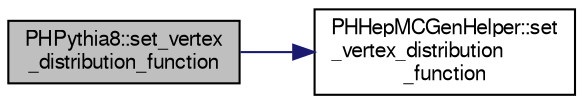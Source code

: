 digraph "PHPythia8::set_vertex_distribution_function"
{
  bgcolor="transparent";
  edge [fontname="FreeSans",fontsize="10",labelfontname="FreeSans",labelfontsize="10"];
  node [fontname="FreeSans",fontsize="10",shape=record];
  rankdir="LR";
  Node1 [label="PHPythia8::set_vertex\l_distribution_function",height=0.2,width=0.4,color="black", fillcolor="grey75", style="filled" fontcolor="black"];
  Node1 -> Node2 [color="midnightblue",fontsize="10",style="solid",fontname="FreeSans"];
  Node2 [label="PHHepMCGenHelper::set\l_vertex_distribution\l_function",height=0.2,width=0.4,color="black",URL="$dd/d2a/classPHHepMCGenHelper.html#a1efa535f8b08a7a72e5b66121c7da777",tooltip="toss a new vertex according to a Uniform or Gaus distribution "];
}
